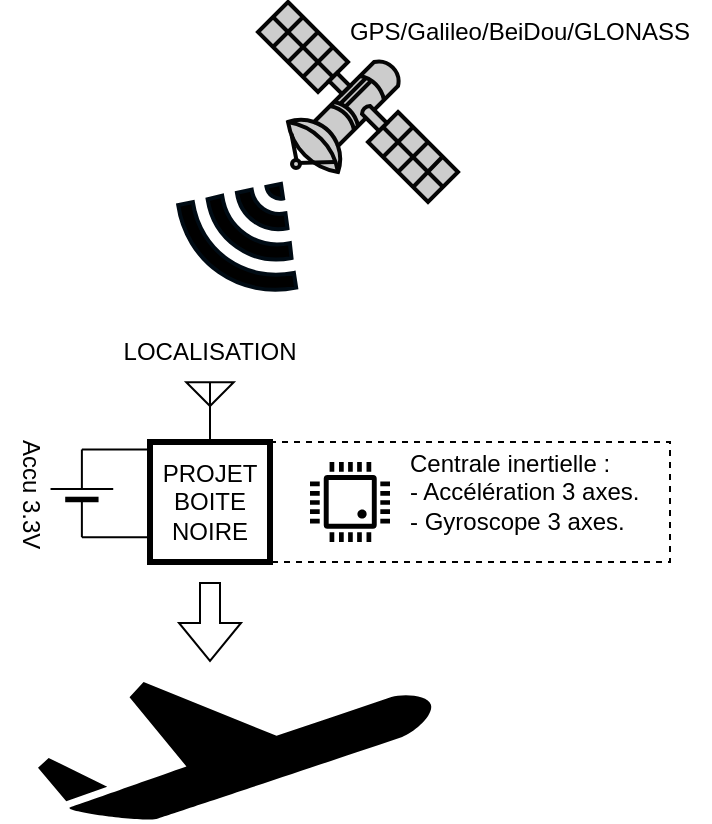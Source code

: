 <mxfile version="21.6.6" type="device">
  <diagram name="Page-1" id="2GMgKDfi_6KGKrkvNdor">
    <mxGraphModel dx="819" dy="451" grid="1" gridSize="10" guides="1" tooltips="1" connect="1" arrows="1" fold="1" page="1" pageScale="1" pageWidth="827" pageHeight="1169" math="0" shadow="0">
      <root>
        <mxCell id="0" />
        <mxCell id="1" parent="0" />
        <mxCell id="wHS9wgQpFR8GAavV_z1J-1" value="" style="shape=mxgraph.signs.transportation.airplane_1;html=1;pointerEvents=1;fillColor=#000000;strokeColor=none;verticalLabelPosition=bottom;verticalAlign=top;align=center;" vertex="1" parent="1">
          <mxGeometry x="254" y="370" width="198" height="70" as="geometry" />
        </mxCell>
        <mxCell id="wHS9wgQpFR8GAavV_z1J-12" value="" style="fontColor=#0066CC;verticalAlign=top;verticalLabelPosition=bottom;labelPosition=center;align=center;html=1;outlineConnect=0;fillColor=#CCCCCC;strokeColor=#050505;gradientColor=none;gradientDirection=north;strokeWidth=2;shape=mxgraph.networks.satellite;" vertex="1" parent="1">
          <mxGeometry x="364" y="30" width="100" height="100" as="geometry" />
        </mxCell>
        <mxCell id="wHS9wgQpFR8GAavV_z1J-18" value="" style="shape=flexArrow;endArrow=classic;html=1;rounded=0;" edge="1" parent="1">
          <mxGeometry width="50" height="50" relative="1" as="geometry">
            <mxPoint x="340" y="320" as="sourcePoint" />
            <mxPoint x="340" y="360" as="targetPoint" />
          </mxGeometry>
        </mxCell>
        <mxCell id="wHS9wgQpFR8GAavV_z1J-20" value="GPS/Galileo/BeiDou/GLONASS" style="text;html=1;strokeColor=none;fillColor=none;align=center;verticalAlign=middle;whiteSpace=wrap;rounded=0;" vertex="1" parent="1">
          <mxGeometry x="400" y="30" width="190" height="30" as="geometry" />
        </mxCell>
        <mxCell id="wHS9wgQpFR8GAavV_z1J-31" value="" style="group" vertex="1" connectable="0" parent="1">
          <mxGeometry x="235" y="190" width="335" height="120" as="geometry" />
        </mxCell>
        <mxCell id="wHS9wgQpFR8GAavV_z1J-17" value="" style="group" vertex="1" connectable="0" parent="wHS9wgQpFR8GAavV_z1J-31">
          <mxGeometry x="75" width="260" height="120" as="geometry" />
        </mxCell>
        <mxCell id="wHS9wgQpFR8GAavV_z1J-30" value="" style="group" vertex="1" connectable="0" parent="wHS9wgQpFR8GAavV_z1J-17">
          <mxGeometry width="260" height="120" as="geometry" />
        </mxCell>
        <mxCell id="wHS9wgQpFR8GAavV_z1J-2" value="PROJET&lt;br&gt;BOITE NOIRE" style="whiteSpace=wrap;html=1;aspect=fixed;strokeWidth=3;" vertex="1" parent="wHS9wgQpFR8GAavV_z1J-30">
          <mxGeometry y="60" width="60" height="60" as="geometry" />
        </mxCell>
        <mxCell id="wHS9wgQpFR8GAavV_z1J-3" value="" style="verticalLabelPosition=bottom;shadow=0;dashed=0;align=center;html=1;verticalAlign=top;shape=mxgraph.electrical.radio.aerial_-_antenna_2;" vertex="1" parent="wHS9wgQpFR8GAavV_z1J-30">
          <mxGeometry x="18.15" y="30" width="23.7" height="30" as="geometry" />
        </mxCell>
        <mxCell id="wHS9wgQpFR8GAavV_z1J-4" value="LOCALISATION" style="text;html=1;strokeColor=none;fillColor=none;align=center;verticalAlign=middle;whiteSpace=wrap;rounded=0;" vertex="1" parent="wHS9wgQpFR8GAavV_z1J-30">
          <mxGeometry width="60" height="30" as="geometry" />
        </mxCell>
        <mxCell id="wHS9wgQpFR8GAavV_z1J-13" value="" style="pointerEvents=1;shadow=0;dashed=0;html=1;strokeColor=none;fillColor=#000000;labelPosition=center;verticalLabelPosition=bottom;verticalAlign=top;align=center;outlineConnect=0;shape=mxgraph.veeam.cpu;" vertex="1" parent="wHS9wgQpFR8GAavV_z1J-30">
          <mxGeometry x="80" y="70" width="40" height="40" as="geometry" />
        </mxCell>
        <mxCell id="wHS9wgQpFR8GAavV_z1J-15" value="" style="rounded=0;whiteSpace=wrap;html=1;fillColor=none;dashed=1;" vertex="1" parent="wHS9wgQpFR8GAavV_z1J-30">
          <mxGeometry x="60" y="60" width="200" height="60" as="geometry" />
        </mxCell>
        <mxCell id="wHS9wgQpFR8GAavV_z1J-16" value="Centrale inertielle :&lt;br&gt;- Accélération 3 axes.&lt;br&gt;- Gyroscope 3 axes.&amp;nbsp;" style="text;html=1;strokeColor=none;fillColor=none;align=left;verticalAlign=middle;whiteSpace=wrap;rounded=0;" vertex="1" parent="wHS9wgQpFR8GAavV_z1J-30">
          <mxGeometry x="128" y="70" width="132" height="30" as="geometry" />
        </mxCell>
        <mxCell id="wHS9wgQpFR8GAavV_z1J-37" value="" style="shape=image;html=1;verticalAlign=top;verticalLabelPosition=bottom;labelBackgroundColor=#ffffff;imageAspect=0;aspect=fixed;image=https://cdn4.iconfinder.com/data/icons/48-bubbles/48/38.Location-Pin-128.png" vertex="1" parent="wHS9wgQpFR8GAavV_z1J-30">
          <mxGeometry x="80" y="6.5" width="17" height="17" as="geometry" />
        </mxCell>
        <mxCell id="wHS9wgQpFR8GAavV_z1J-25" style="edgeStyle=orthogonalEdgeStyle;rounded=0;orthogonalLoop=1;jettySize=auto;html=1;exitX=0;exitY=0.5;exitDx=0;exitDy=0;exitPerimeter=0;entryX=0;entryY=0.75;entryDx=0;entryDy=0;endArrow=none;endFill=0;" edge="1" parent="wHS9wgQpFR8GAavV_z1J-31" source="wHS9wgQpFR8GAavV_z1J-23" target="wHS9wgQpFR8GAavV_z1J-2">
          <mxGeometry relative="1" as="geometry" />
        </mxCell>
        <mxCell id="wHS9wgQpFR8GAavV_z1J-28" style="edgeStyle=orthogonalEdgeStyle;rounded=0;orthogonalLoop=1;jettySize=auto;html=1;exitX=1;exitY=0.5;exitDx=0;exitDy=0;exitPerimeter=0;entryX=0;entryY=0.25;entryDx=0;entryDy=0;endArrow=none;endFill=0;" edge="1" parent="wHS9wgQpFR8GAavV_z1J-31" source="wHS9wgQpFR8GAavV_z1J-23" target="wHS9wgQpFR8GAavV_z1J-2">
          <mxGeometry relative="1" as="geometry" />
        </mxCell>
        <mxCell id="wHS9wgQpFR8GAavV_z1J-23" value="" style="verticalLabelPosition=bottom;shadow=0;dashed=0;align=center;fillColor=strokeColor;html=1;verticalAlign=top;strokeWidth=1;shape=mxgraph.electrical.miscellaneous.monocell_battery;rotation=-90;" vertex="1" parent="wHS9wgQpFR8GAavV_z1J-31">
          <mxGeometry x="19" y="70" width="43.88" height="31.34" as="geometry" />
        </mxCell>
        <mxCell id="wHS9wgQpFR8GAavV_z1J-29" value="Accu 3.3V" style="text;html=1;strokeColor=none;fillColor=none;align=center;verticalAlign=middle;whiteSpace=wrap;rounded=0;rotation=90;" vertex="1" parent="wHS9wgQpFR8GAavV_z1J-31">
          <mxGeometry x="-15" y="71.34" width="60" height="30" as="geometry" />
        </mxCell>
        <mxCell id="wHS9wgQpFR8GAavV_z1J-38" value="" style="whiteSpace=wrap;html=1;aspect=fixed;strokeColor=none;" vertex="1" parent="1">
          <mxGeometry x="355" y="100" width="25" height="25" as="geometry" />
        </mxCell>
        <mxCell id="wHS9wgQpFR8GAavV_z1J-39" value="" style="whiteSpace=wrap;html=1;aspect=fixed;strokeColor=none;" vertex="1" parent="1">
          <mxGeometry x="370" y="114" width="18" height="18" as="geometry" />
        </mxCell>
        <mxCell id="wHS9wgQpFR8GAavV_z1J-40" value="" style="whiteSpace=wrap;html=1;aspect=fixed;strokeColor=none;rotation=-45;" vertex="1" parent="1">
          <mxGeometry x="361" y="106" width="18" height="18" as="geometry" />
        </mxCell>
        <mxCell id="wHS9wgQpFR8GAavV_z1J-32" value="" style="html=1;verticalLabelPosition=bottom;align=center;labelBackgroundColor=#ffffff;verticalAlign=top;strokeWidth=2;strokeColor=#000B14;shadow=0;dashed=0;shape=mxgraph.ios7.icons.wifi;pointerEvents=1;rotation=-145;fillColor=#000000;" vertex="1" parent="1">
          <mxGeometry x="324" y="116" width="72" height="54" as="geometry" />
        </mxCell>
      </root>
    </mxGraphModel>
  </diagram>
</mxfile>
